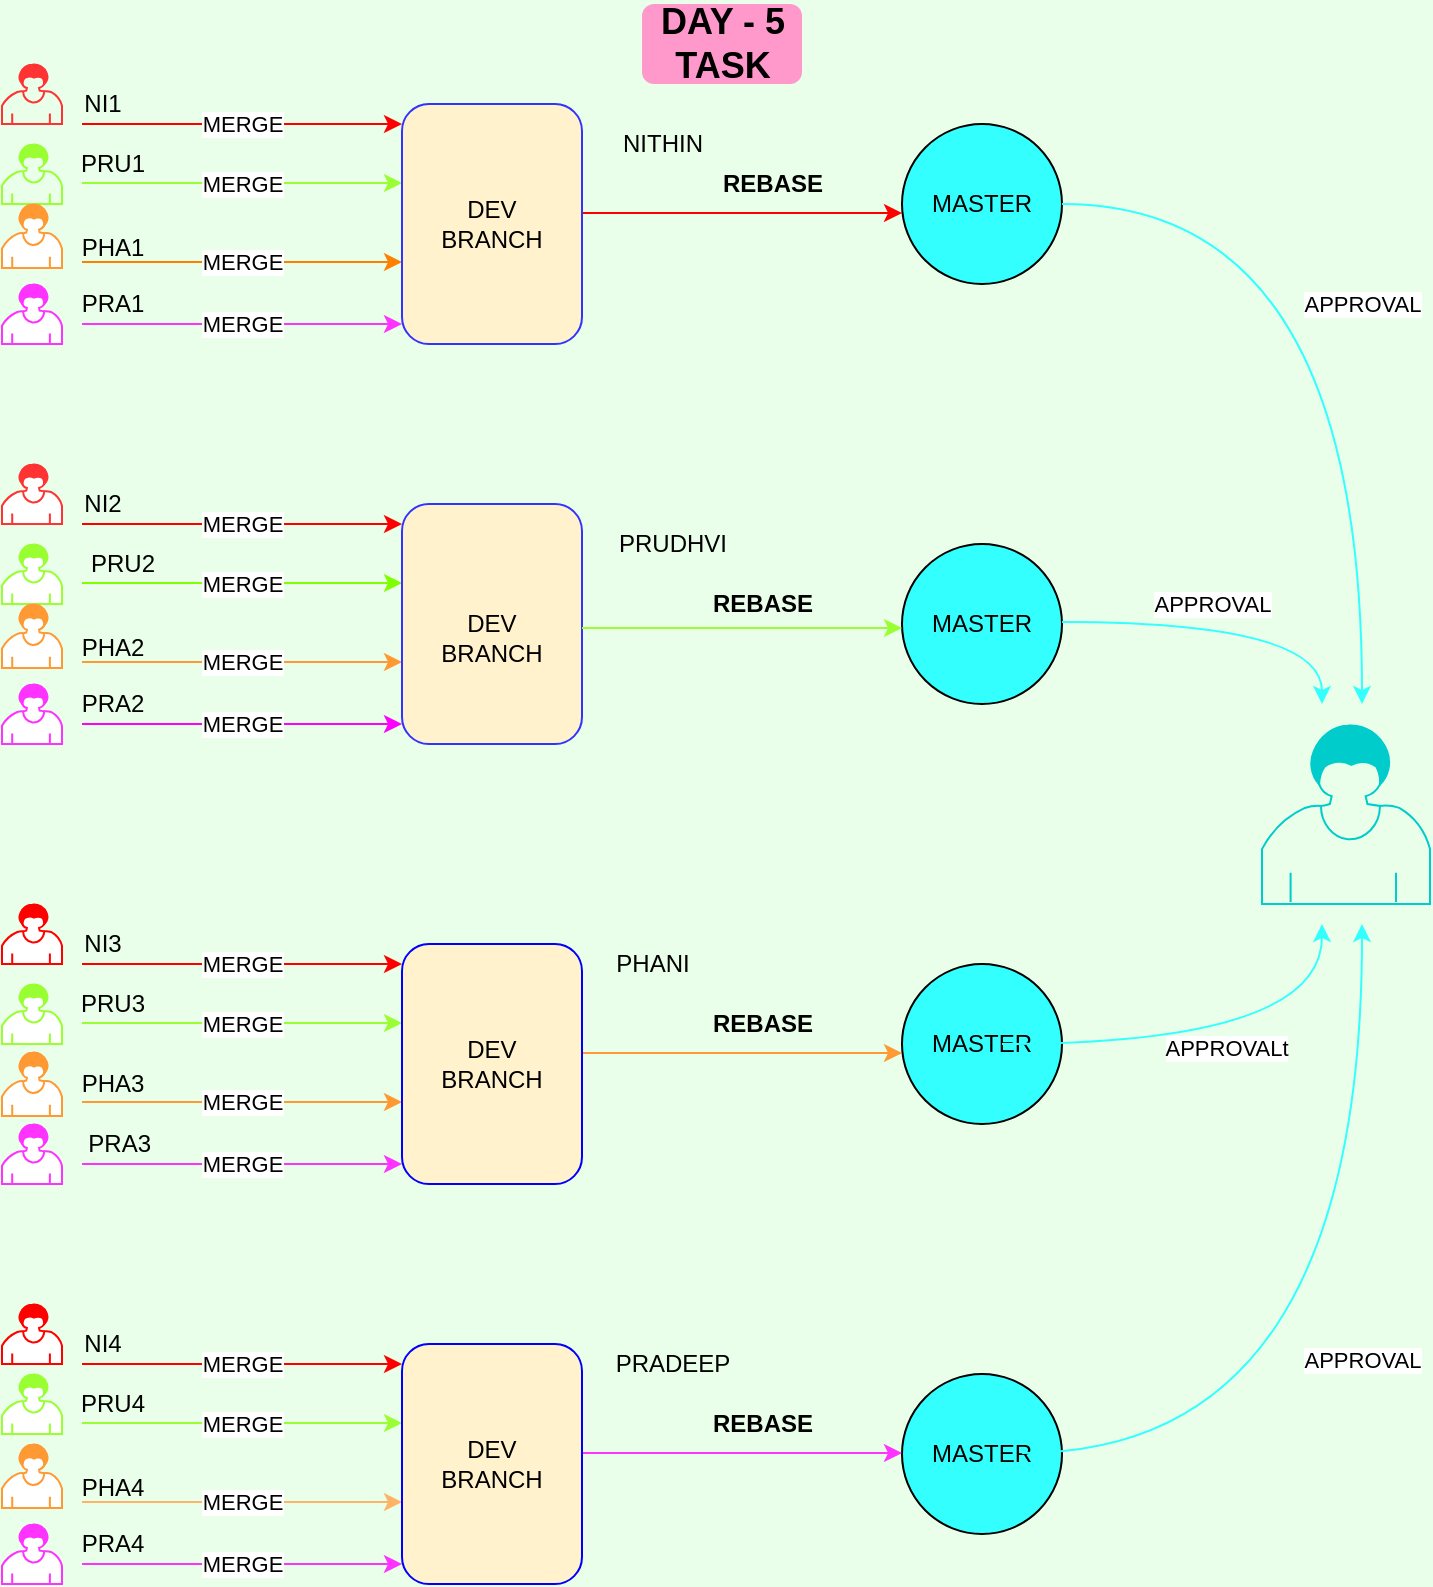 <mxfile version="13.5.9" type="github"><diagram id="SILQS5cpwL-gOkpqMnia" name="Page-1"><mxGraphModel dx="899" dy="507" grid="1" gridSize="10" guides="1" tooltips="1" connect="1" arrows="1" fold="1" page="1" pageScale="1" pageWidth="850" pageHeight="1100" background="#EAFFE9" math="0" shadow="0"><root><mxCell id="0"/><mxCell id="1" parent="0"/><mxCell id="uxvvWDA-mob3zgOnEfUk-91" value="NITHIN" style="text;html=1;align=center;verticalAlign=middle;resizable=0;points=[];autosize=1;rounded=1;" parent="1" vertex="1"><mxGeometry x="340" y="80" width="60" height="20" as="geometry"/></mxCell><mxCell id="MNNcsnG5wM3FdooscqUP-12" value="" style="shape=mxgraph.bpmn.user_task;html=1;outlineConnect=0;fillColor=none;strokeColor=#FF3333;rounded=1;" parent="1" vertex="1"><mxGeometry x="40" y="50" width="30" height="30" as="geometry"/></mxCell><mxCell id="MNNcsnG5wM3FdooscqUP-14" value="" style="shape=mxgraph.bpmn.user_task;html=1;outlineConnect=0;fillColor=none;strokeColor=#99FF33;rounded=1;" parent="1" vertex="1"><mxGeometry x="40" y="90" width="30" height="30" as="geometry"/></mxCell><mxCell id="MNNcsnG5wM3FdooscqUP-17" value="" style="shape=mxgraph.bpmn.user_task;html=1;outlineConnect=0;strokeColor=#FF9933;rounded=1;" parent="1" vertex="1"><mxGeometry x="40" y="120" width="30" height="32" as="geometry"/></mxCell><mxCell id="uxvvWDA-mob3zgOnEfUk-1" value="" style="shape=mxgraph.bpmn.user_task;html=1;outlineConnect=0;strokeColor=#FF33FF;rounded=1;" parent="1" vertex="1"><mxGeometry x="40" y="160" width="30" height="30" as="geometry"/></mxCell><mxCell id="uxvvWDA-mob3zgOnEfUk-3" value="MASTER" style="ellipse;whiteSpace=wrap;html=1;aspect=fixed;fillColor=#33FFFF;rounded=1;" parent="1" vertex="1"><mxGeometry x="490" y="80" width="80" height="80" as="geometry"/></mxCell><mxCell id="uxvvWDA-mob3zgOnEfUk-7" value="" style="endArrow=classic;html=1;strokeColor=#FF0000;curved=1;" parent="1" edge="1"><mxGeometry relative="1" as="geometry"><mxPoint x="330" y="124.5" as="sourcePoint"/><mxPoint x="490" y="124.5" as="targetPoint"/></mxGeometry></mxCell><mxCell id="uxvvWDA-mob3zgOnEfUk-11" value="" style="endArrow=classic;html=1;strokeColor=#FF0000;curved=1;" parent="1" edge="1"><mxGeometry relative="1" as="geometry"><mxPoint x="80" y="80" as="sourcePoint"/><mxPoint x="240" y="80" as="targetPoint"/></mxGeometry></mxCell><mxCell id="uxvvWDA-mob3zgOnEfUk-12" value="MERGE" style="edgeLabel;resizable=0;html=1;align=center;verticalAlign=middle;rounded=1;" parent="uxvvWDA-mob3zgOnEfUk-11" connectable="0" vertex="1"><mxGeometry relative="1" as="geometry"/></mxCell><mxCell id="uxvvWDA-mob3zgOnEfUk-14" value="" style="endArrow=classic;html=1;strokeColor=#99FF33;curved=1;" parent="1" edge="1"><mxGeometry relative="1" as="geometry"><mxPoint x="80" y="109.5" as="sourcePoint"/><mxPoint x="240" y="109.5" as="targetPoint"/></mxGeometry></mxCell><mxCell id="uxvvWDA-mob3zgOnEfUk-15" value="MERGE" style="edgeLabel;resizable=0;html=1;align=center;verticalAlign=middle;rounded=1;" parent="uxvvWDA-mob3zgOnEfUk-14" connectable="0" vertex="1"><mxGeometry relative="1" as="geometry"/></mxCell><mxCell id="uxvvWDA-mob3zgOnEfUk-17" value="" style="endArrow=classic;html=1;strokeColor=#FF8000;curved=1;" parent="1" edge="1"><mxGeometry relative="1" as="geometry"><mxPoint x="80" y="149" as="sourcePoint"/><mxPoint x="240" y="149" as="targetPoint"/></mxGeometry></mxCell><mxCell id="uxvvWDA-mob3zgOnEfUk-18" value="MERGE" style="edgeLabel;resizable=0;html=1;align=center;verticalAlign=middle;rounded=1;" parent="uxvvWDA-mob3zgOnEfUk-17" connectable="0" vertex="1"><mxGeometry relative="1" as="geometry"/></mxCell><mxCell id="uxvvWDA-mob3zgOnEfUk-20" value="" style="endArrow=classic;html=1;strokeColor=#FF33FF;curved=1;" parent="1" edge="1"><mxGeometry relative="1" as="geometry"><mxPoint x="80" y="180" as="sourcePoint"/><mxPoint x="240" y="180" as="targetPoint"/></mxGeometry></mxCell><mxCell id="uxvvWDA-mob3zgOnEfUk-21" value="MERGE" style="edgeLabel;resizable=0;html=1;align=center;verticalAlign=middle;rounded=1;" parent="uxvvWDA-mob3zgOnEfUk-20" connectable="0" vertex="1"><mxGeometry relative="1" as="geometry"/></mxCell><mxCell id="uxvvWDA-mob3zgOnEfUk-23" value="DEV&lt;br&gt;BRANCH" style="whiteSpace=wrap;html=1;strokeColor=#3333FF;fillColor=#FFF2CC;rounded=1;" parent="1" vertex="1"><mxGeometry x="240" y="70" width="90" height="120" as="geometry"/></mxCell><mxCell id="uxvvWDA-mob3zgOnEfUk-24" value="PHA1" style="text;html=1;align=center;verticalAlign=middle;resizable=0;points=[];autosize=1;rounded=1;" parent="1" vertex="1"><mxGeometry x="70" y="132" width="50" height="20" as="geometry"/></mxCell><mxCell id="uxvvWDA-mob3zgOnEfUk-26" value="PRA1" style="text;html=1;align=center;verticalAlign=middle;resizable=0;points=[];autosize=1;rounded=1;" parent="1" vertex="1"><mxGeometry x="70" y="160" width="50" height="20" as="geometry"/></mxCell><mxCell id="uxvvWDA-mob3zgOnEfUk-27" value="NI1" style="text;html=1;align=center;verticalAlign=middle;resizable=0;points=[];autosize=1;rounded=1;" parent="1" vertex="1"><mxGeometry x="75" y="60" width="30" height="20" as="geometry"/></mxCell><mxCell id="uxvvWDA-mob3zgOnEfUk-28" value="" style="shape=mxgraph.bpmn.user_task;html=1;outlineConnect=0;strokeColor=#FF3333;rounded=1;" parent="1" vertex="1"><mxGeometry x="40" y="250" width="30" height="30" as="geometry"/></mxCell><mxCell id="uxvvWDA-mob3zgOnEfUk-29" value="" style="shape=mxgraph.bpmn.user_task;html=1;outlineConnect=0;strokeColor=#99FF33;rounded=1;" parent="1" vertex="1"><mxGeometry x="40" y="290" width="30" height="30" as="geometry"/></mxCell><mxCell id="uxvvWDA-mob3zgOnEfUk-30" value="" style="shape=mxgraph.bpmn.user_task;html=1;outlineConnect=0;strokeColor=#FF9933;rounded=1;" parent="1" vertex="1"><mxGeometry x="40" y="320" width="30" height="32" as="geometry"/></mxCell><mxCell id="uxvvWDA-mob3zgOnEfUk-31" value="" style="shape=mxgraph.bpmn.user_task;html=1;outlineConnect=0;strokeColor=#FF33FF;rounded=1;" parent="1" vertex="1"><mxGeometry x="40" y="360" width="30" height="30" as="geometry"/></mxCell><mxCell id="uxvvWDA-mob3zgOnEfUk-32" value="MASTER" style="ellipse;whiteSpace=wrap;html=1;aspect=fixed;fillColor=#33FFFF;rounded=1;" parent="1" vertex="1"><mxGeometry x="490" y="290" width="80" height="80" as="geometry"/></mxCell><mxCell id="uxvvWDA-mob3zgOnEfUk-36" value="" style="endArrow=classic;html=1;strokeColor=#FF0000;curved=1;" parent="1" edge="1"><mxGeometry relative="1" as="geometry"><mxPoint x="80" y="280" as="sourcePoint"/><mxPoint x="240" y="280" as="targetPoint"/></mxGeometry></mxCell><mxCell id="uxvvWDA-mob3zgOnEfUk-37" value="MERGE" style="edgeLabel;resizable=0;html=1;align=center;verticalAlign=middle;rounded=1;" parent="uxvvWDA-mob3zgOnEfUk-36" connectable="0" vertex="1"><mxGeometry relative="1" as="geometry"/></mxCell><mxCell id="uxvvWDA-mob3zgOnEfUk-38" value="" style="endArrow=classic;html=1;strokeColor=#80FF00;curved=1;" parent="1" edge="1"><mxGeometry relative="1" as="geometry"><mxPoint x="80" y="309.5" as="sourcePoint"/><mxPoint x="240" y="309.5" as="targetPoint"/></mxGeometry></mxCell><mxCell id="uxvvWDA-mob3zgOnEfUk-39" value="MERGE" style="edgeLabel;resizable=0;html=1;align=center;verticalAlign=middle;rounded=1;" parent="uxvvWDA-mob3zgOnEfUk-38" connectable="0" vertex="1"><mxGeometry relative="1" as="geometry"/></mxCell><mxCell id="uxvvWDA-mob3zgOnEfUk-41" value="" style="endArrow=classic;html=1;strokeColor=#FF9933;curved=1;" parent="1" edge="1"><mxGeometry relative="1" as="geometry"><mxPoint x="80" y="349" as="sourcePoint"/><mxPoint x="240" y="349" as="targetPoint"/></mxGeometry></mxCell><mxCell id="uxvvWDA-mob3zgOnEfUk-42" value="MERGE" style="edgeLabel;resizable=0;html=1;align=center;verticalAlign=middle;rounded=1;" parent="uxvvWDA-mob3zgOnEfUk-41" connectable="0" vertex="1"><mxGeometry relative="1" as="geometry"/></mxCell><mxCell id="uxvvWDA-mob3zgOnEfUk-43" value="" style="endArrow=classic;html=1;strokeColor=#FF00FF;curved=1;" parent="1" edge="1"><mxGeometry relative="1" as="geometry"><mxPoint x="80" y="380" as="sourcePoint"/><mxPoint x="240" y="380" as="targetPoint"/></mxGeometry></mxCell><mxCell id="uxvvWDA-mob3zgOnEfUk-44" value="MERGE" style="edgeLabel;resizable=0;html=1;align=center;verticalAlign=middle;rounded=1;" parent="uxvvWDA-mob3zgOnEfUk-43" connectable="0" vertex="1"><mxGeometry relative="1" as="geometry"/></mxCell><mxCell id="uxvvWDA-mob3zgOnEfUk-45" value="&lt;br&gt;DEV&lt;br&gt;BRANCH" style="whiteSpace=wrap;html=1;strokeColor=#3333FF;fillColor=#FFF2CC;rounded=1;" parent="1" vertex="1"><mxGeometry x="240" y="270" width="90" height="120" as="geometry"/></mxCell><mxCell id="uxvvWDA-mob3zgOnEfUk-46" value="PHA2" style="text;html=1;align=center;verticalAlign=middle;resizable=0;points=[];autosize=1;rounded=1;" parent="1" vertex="1"><mxGeometry x="70" y="332" width="50" height="20" as="geometry"/></mxCell><mxCell id="uxvvWDA-mob3zgOnEfUk-47" value="PRA2" style="text;html=1;align=center;verticalAlign=middle;resizable=0;points=[];autosize=1;rounded=1;" parent="1" vertex="1"><mxGeometry x="70" y="360" width="50" height="20" as="geometry"/></mxCell><mxCell id="uxvvWDA-mob3zgOnEfUk-48" value="NI2" style="text;html=1;align=center;verticalAlign=middle;resizable=0;points=[];autosize=1;rounded=1;" parent="1" vertex="1"><mxGeometry x="75" y="260" width="30" height="20" as="geometry"/></mxCell><mxCell id="uxvvWDA-mob3zgOnEfUk-49" value="" style="shape=mxgraph.bpmn.user_task;html=1;outlineConnect=0;strokeColor=#FF0000;rounded=1;" parent="1" vertex="1"><mxGeometry x="40" y="470" width="30" height="30" as="geometry"/></mxCell><mxCell id="uxvvWDA-mob3zgOnEfUk-50" value="" style="shape=mxgraph.bpmn.user_task;html=1;outlineConnect=0;strokeColor=#99FF33;rounded=1;" parent="1" vertex="1"><mxGeometry x="40" y="510" width="30" height="30" as="geometry"/></mxCell><mxCell id="uxvvWDA-mob3zgOnEfUk-51" value="" style="shape=mxgraph.bpmn.user_task;html=1;outlineConnect=0;strokeColor=#FF9933;rounded=1;" parent="1" vertex="1"><mxGeometry x="40" y="544" width="30" height="32" as="geometry"/></mxCell><mxCell id="uxvvWDA-mob3zgOnEfUk-52" value="" style="shape=mxgraph.bpmn.user_task;html=1;outlineConnect=0;strokeColor=#FF33FF;rounded=1;" parent="1" vertex="1"><mxGeometry x="40" y="580" width="30" height="30" as="geometry"/></mxCell><mxCell id="uxvvWDA-mob3zgOnEfUk-53" value="MASTER" style="ellipse;whiteSpace=wrap;html=1;aspect=fixed;fillColor=#33FFFF;rounded=1;" parent="1" vertex="1"><mxGeometry x="490" y="500" width="80" height="80" as="geometry"/></mxCell><mxCell id="uxvvWDA-mob3zgOnEfUk-54" value="" style="endArrow=classic;html=1;strokeColor=#FF9933;curved=1;" parent="1" edge="1"><mxGeometry relative="1" as="geometry"><mxPoint x="330" y="544.5" as="sourcePoint"/><mxPoint x="490" y="544.5" as="targetPoint"/></mxGeometry></mxCell><mxCell id="uxvvWDA-mob3zgOnEfUk-57" value="" style="endArrow=classic;html=1;strokeColor=#FF0000;curved=1;" parent="1" edge="1"><mxGeometry relative="1" as="geometry"><mxPoint x="80" y="500" as="sourcePoint"/><mxPoint x="240" y="500" as="targetPoint"/></mxGeometry></mxCell><mxCell id="uxvvWDA-mob3zgOnEfUk-58" value="MERGE" style="edgeLabel;resizable=0;html=1;align=center;verticalAlign=middle;rounded=1;" parent="uxvvWDA-mob3zgOnEfUk-57" connectable="0" vertex="1"><mxGeometry relative="1" as="geometry"/></mxCell><mxCell id="uxvvWDA-mob3zgOnEfUk-59" value="" style="endArrow=classic;html=1;strokeColor=#99FF33;curved=1;" parent="1" edge="1"><mxGeometry relative="1" as="geometry"><mxPoint x="80" y="529.5" as="sourcePoint"/><mxPoint x="240" y="529.5" as="targetPoint"/></mxGeometry></mxCell><mxCell id="uxvvWDA-mob3zgOnEfUk-60" value="MERGE" style="edgeLabel;resizable=0;html=1;align=center;verticalAlign=middle;rounded=1;" parent="uxvvWDA-mob3zgOnEfUk-59" connectable="0" vertex="1"><mxGeometry relative="1" as="geometry"/></mxCell><mxCell id="uxvvWDA-mob3zgOnEfUk-62" value="" style="endArrow=classic;html=1;strokeColor=#FF9933;curved=1;" parent="1" edge="1"><mxGeometry relative="1" as="geometry"><mxPoint x="80" y="569" as="sourcePoint"/><mxPoint x="240" y="569" as="targetPoint"/></mxGeometry></mxCell><mxCell id="uxvvWDA-mob3zgOnEfUk-63" value="MERGE" style="edgeLabel;resizable=0;html=1;align=center;verticalAlign=middle;rounded=1;" parent="uxvvWDA-mob3zgOnEfUk-62" connectable="0" vertex="1"><mxGeometry relative="1" as="geometry"/></mxCell><mxCell id="uxvvWDA-mob3zgOnEfUk-64" value="" style="endArrow=classic;html=1;strokeColor=#FF33FF;curved=1;" parent="1" edge="1"><mxGeometry relative="1" as="geometry"><mxPoint x="80" y="600" as="sourcePoint"/><mxPoint x="240" y="600" as="targetPoint"/></mxGeometry></mxCell><mxCell id="uxvvWDA-mob3zgOnEfUk-65" value="MERGE" style="edgeLabel;resizable=0;html=1;align=center;verticalAlign=middle;rounded=1;" parent="uxvvWDA-mob3zgOnEfUk-64" connectable="0" vertex="1"><mxGeometry relative="1" as="geometry"/></mxCell><mxCell id="uxvvWDA-mob3zgOnEfUk-66" value="DEV&lt;br&gt;BRANCH" style="whiteSpace=wrap;html=1;strokeColor=#0000FF;fillColor=#FFF2CC;rounded=1;" parent="1" vertex="1"><mxGeometry x="240" y="490" width="90" height="120" as="geometry"/></mxCell><mxCell id="uxvvWDA-mob3zgOnEfUk-67" value="PHA3" style="text;html=1;align=center;verticalAlign=middle;resizable=0;points=[];autosize=1;rounded=1;" parent="1" vertex="1"><mxGeometry x="70" y="550" width="50" height="20" as="geometry"/></mxCell><mxCell id="uxvvWDA-mob3zgOnEfUk-68" value="&amp;nbsp; &amp;nbsp; &amp;nbsp;PRA3" style="text;html=1;align=center;verticalAlign=middle;resizable=0;points=[];autosize=1;rounded=1;" parent="1" vertex="1"><mxGeometry x="60" y="580" width="60" height="20" as="geometry"/></mxCell><mxCell id="uxvvWDA-mob3zgOnEfUk-69" value="NI3" style="text;html=1;align=center;verticalAlign=middle;resizable=0;points=[];autosize=1;rounded=1;" parent="1" vertex="1"><mxGeometry x="75" y="480" width="30" height="20" as="geometry"/></mxCell><mxCell id="uxvvWDA-mob3zgOnEfUk-70" value="" style="shape=mxgraph.bpmn.user_task;html=1;outlineConnect=0;strokeColor=#FF0000;rounded=1;" parent="1" vertex="1"><mxGeometry x="40" y="670" width="30" height="30" as="geometry"/></mxCell><mxCell id="uxvvWDA-mob3zgOnEfUk-71" value="" style="shape=mxgraph.bpmn.user_task;html=1;outlineConnect=0;strokeColor=#99FF33;rounded=1;" parent="1" vertex="1"><mxGeometry x="40" y="705" width="30" height="30" as="geometry"/></mxCell><mxCell id="uxvvWDA-mob3zgOnEfUk-72" value="" style="shape=mxgraph.bpmn.user_task;html=1;outlineConnect=0;strokeColor=#FF9933;rounded=1;" parent="1" vertex="1"><mxGeometry x="40" y="740" width="30" height="32" as="geometry"/></mxCell><mxCell id="uxvvWDA-mob3zgOnEfUk-73" value="" style="shape=mxgraph.bpmn.user_task;html=1;outlineConnect=0;strokeColor=#FF33FF;rounded=1;" parent="1" vertex="1"><mxGeometry x="40" y="780" width="30" height="30" as="geometry"/></mxCell><mxCell id="uxvvWDA-mob3zgOnEfUk-74" value="MASTER" style="ellipse;whiteSpace=wrap;html=1;aspect=fixed;fillColor=#33FFFF;rounded=1;" parent="1" vertex="1"><mxGeometry x="490" y="705" width="80" height="80" as="geometry"/></mxCell><mxCell id="uxvvWDA-mob3zgOnEfUk-75" value="" style="endArrow=classic;html=1;strokeColor=#FF33FF;curved=1;" parent="1" edge="1"><mxGeometry relative="1" as="geometry"><mxPoint x="330" y="744.5" as="sourcePoint"/><mxPoint x="490" y="744.5" as="targetPoint"/></mxGeometry></mxCell><mxCell id="uxvvWDA-mob3zgOnEfUk-78" value="" style="endArrow=classic;html=1;strokeColor=#FF0000;curved=1;" parent="1" edge="1"><mxGeometry relative="1" as="geometry"><mxPoint x="80" y="700" as="sourcePoint"/><mxPoint x="240" y="700" as="targetPoint"/></mxGeometry></mxCell><mxCell id="uxvvWDA-mob3zgOnEfUk-79" value="MERGE" style="edgeLabel;resizable=0;html=1;align=center;verticalAlign=middle;rounded=1;" parent="uxvvWDA-mob3zgOnEfUk-78" connectable="0" vertex="1"><mxGeometry relative="1" as="geometry"/></mxCell><mxCell id="uxvvWDA-mob3zgOnEfUk-80" value="" style="endArrow=classic;html=1;strokeColor=#99FF33;curved=1;" parent="1" edge="1"><mxGeometry relative="1" as="geometry"><mxPoint x="80" y="729.5" as="sourcePoint"/><mxPoint x="240" y="729.5" as="targetPoint"/></mxGeometry></mxCell><mxCell id="uxvvWDA-mob3zgOnEfUk-81" value="MERGE" style="edgeLabel;resizable=0;html=1;align=center;verticalAlign=middle;rounded=1;" parent="uxvvWDA-mob3zgOnEfUk-80" connectable="0" vertex="1"><mxGeometry relative="1" as="geometry"/></mxCell><mxCell id="uxvvWDA-mob3zgOnEfUk-83" value="" style="endArrow=classic;html=1;strokeColor=#FFB366;curved=1;" parent="1" edge="1"><mxGeometry relative="1" as="geometry"><mxPoint x="80" y="769" as="sourcePoint"/><mxPoint x="240" y="769" as="targetPoint"/></mxGeometry></mxCell><mxCell id="uxvvWDA-mob3zgOnEfUk-84" value="MERGE" style="edgeLabel;resizable=0;html=1;align=center;verticalAlign=middle;rounded=1;" parent="uxvvWDA-mob3zgOnEfUk-83" connectable="0" vertex="1"><mxGeometry relative="1" as="geometry"/></mxCell><mxCell id="uxvvWDA-mob3zgOnEfUk-85" value="" style="endArrow=classic;html=1;strokeColor=#FF33FF;curved=1;" parent="1" edge="1"><mxGeometry relative="1" as="geometry"><mxPoint x="80" y="800" as="sourcePoint"/><mxPoint x="240" y="800" as="targetPoint"/></mxGeometry></mxCell><mxCell id="uxvvWDA-mob3zgOnEfUk-86" value="MERGE" style="edgeLabel;resizable=0;html=1;align=center;verticalAlign=middle;rounded=1;" parent="uxvvWDA-mob3zgOnEfUk-85" connectable="0" vertex="1"><mxGeometry relative="1" as="geometry"/></mxCell><mxCell id="uxvvWDA-mob3zgOnEfUk-87" value="DEV&lt;br&gt;BRANCH" style="whiteSpace=wrap;html=1;strokeColor=#0000FF;fillColor=#FFF2CC;rounded=1;" parent="1" vertex="1"><mxGeometry x="240" y="690" width="90" height="120" as="geometry"/></mxCell><mxCell id="uxvvWDA-mob3zgOnEfUk-88" value="PHA4" style="text;html=1;align=center;verticalAlign=middle;resizable=0;points=[];autosize=1;rounded=1;" parent="1" vertex="1"><mxGeometry x="70" y="752" width="50" height="20" as="geometry"/></mxCell><mxCell id="uxvvWDA-mob3zgOnEfUk-89" value="PRA4" style="text;html=1;align=center;verticalAlign=middle;resizable=0;points=[];autosize=1;rounded=1;" parent="1" vertex="1"><mxGeometry x="70" y="780" width="50" height="20" as="geometry"/></mxCell><mxCell id="uxvvWDA-mob3zgOnEfUk-90" value="NI4" style="text;html=1;align=center;verticalAlign=middle;resizable=0;points=[];autosize=1;rounded=1;" parent="1" vertex="1"><mxGeometry x="75" y="680" width="30" height="20" as="geometry"/></mxCell><mxCell id="uxvvWDA-mob3zgOnEfUk-92" value="&lt;b&gt;REBASE&lt;/b&gt;" style="text;html=1;align=center;verticalAlign=middle;resizable=0;points=[];autosize=1;rounded=1;" parent="1" vertex="1"><mxGeometry x="390" y="100" width="70" height="20" as="geometry"/></mxCell><mxCell id="uxvvWDA-mob3zgOnEfUk-95" value="" style="endArrow=classic;html=1;strokeColor=#99FF33;curved=1;" parent="1" edge="1"><mxGeometry relative="1" as="geometry"><mxPoint x="330" y="332" as="sourcePoint"/><mxPoint x="490" y="332" as="targetPoint"/></mxGeometry></mxCell><mxCell id="uxvvWDA-mob3zgOnEfUk-97" value="" style="edgeLabel;resizable=0;html=1;align=left;verticalAlign=bottom;strokeColor=#FF3333;rounded=1;" parent="uxvvWDA-mob3zgOnEfUk-95" connectable="0" vertex="1"><mxGeometry x="-1" relative="1" as="geometry"><mxPoint x="10" y="-32" as="offset"/></mxGeometry></mxCell><mxCell id="uxvvWDA-mob3zgOnEfUk-98" value="&lt;b&gt;REBASE&lt;/b&gt;" style="text;html=1;align=center;verticalAlign=middle;resizable=0;points=[];autosize=1;rounded=1;" parent="1" vertex="1"><mxGeometry x="385" y="310" width="70" height="20" as="geometry"/></mxCell><mxCell id="uxvvWDA-mob3zgOnEfUk-99" value="&lt;b&gt;REBASE&lt;/b&gt;" style="text;html=1;align=center;verticalAlign=middle;resizable=0;points=[];autosize=1;rounded=1;" parent="1" vertex="1"><mxGeometry x="385" y="520" width="70" height="20" as="geometry"/></mxCell><mxCell id="uxvvWDA-mob3zgOnEfUk-103" value="&lt;font style=&quot;font-size: 18px&quot;&gt;&lt;b&gt;DAY - 5 &lt;br&gt;TASK&lt;/b&gt;&lt;/font&gt;" style="text;html=1;align=center;verticalAlign=middle;resizable=0;points=[];autosize=1;rounded=1;fillColor=#FF99CC;" parent="1" vertex="1"><mxGeometry x="360" y="20" width="80" height="40" as="geometry"/></mxCell><mxCell id="uxvvWDA-mob3zgOnEfUk-104" value="" style="shape=mxgraph.bpmn.user_task;html=1;outlineConnect=0;strokeColor=#00CCCC;fillColor=none;rounded=1;" parent="1" vertex="1"><mxGeometry x="670" y="380" width="84" height="90" as="geometry"/></mxCell><mxCell id="uxvvWDA-mob3zgOnEfUk-113" value="" style="endArrow=classic;html=1;strokeColor=#33FFFF;curved=1;" parent="1" edge="1"><mxGeometry relative="1" as="geometry"><mxPoint x="550" y="744.5" as="sourcePoint"/><mxPoint x="720" y="480" as="targetPoint"/><Array as="points"><mxPoint x="720" y="745"/></Array></mxGeometry></mxCell><mxCell id="uxvvWDA-mob3zgOnEfUk-114" value="APPROVAL" style="edgeLabel;resizable=0;html=1;align=center;verticalAlign=middle;rounded=1;" parent="uxvvWDA-mob3zgOnEfUk-113" connectable="0" vertex="1"><mxGeometry relative="1" as="geometry"/></mxCell><mxCell id="uxvvWDA-mob3zgOnEfUk-115" value="" style="endArrow=classic;html=1;strokeColor=#33FFFF;curved=1;" parent="1" edge="1"><mxGeometry relative="1" as="geometry"><mxPoint x="540" y="540" as="sourcePoint"/><mxPoint x="700" y="480" as="targetPoint"/><Array as="points"><mxPoint x="700" y="540"/></Array></mxGeometry></mxCell><mxCell id="uxvvWDA-mob3zgOnEfUk-122" value="APPROVALt" style="edgeLabel;html=1;align=center;verticalAlign=middle;resizable=0;points=[];rounded=1;strokeColor=#33FFFF;" parent="uxvvWDA-mob3zgOnEfUk-115" vertex="1" connectable="0"><mxGeometry x="0.014" y="-2" relative="1" as="geometry"><mxPoint as="offset"/></mxGeometry></mxCell><mxCell id="uxvvWDA-mob3zgOnEfUk-117" value="A" style="endArrow=classic;html=1;strokeColor=#33FFFF;curved=1;" parent="1" edge="1"><mxGeometry x="-0.181" y="9" relative="1" as="geometry"><mxPoint x="570" y="329" as="sourcePoint"/><mxPoint x="700" y="370" as="targetPoint"/><Array as="points"><mxPoint x="700" y="329"/></Array><mxPoint as="offset"/></mxGeometry></mxCell><mxCell id="uxvvWDA-mob3zgOnEfUk-121" value="APPROVAL" style="edgeLabel;html=1;align=center;verticalAlign=middle;resizable=0;points=[];rounded=1;" parent="uxvvWDA-mob3zgOnEfUk-117" vertex="1" connectable="0"><mxGeometry x="-0.128" relative="1" as="geometry"><mxPoint y="-9" as="offset"/></mxGeometry></mxCell><mxCell id="uxvvWDA-mob3zgOnEfUk-119" value="" style="endArrow=classic;html=1;strokeColor=#33FFFF;curved=1;" parent="1" edge="1"><mxGeometry relative="1" as="geometry"><mxPoint x="570" y="120" as="sourcePoint"/><mxPoint x="720" y="370" as="targetPoint"/><Array as="points"><mxPoint x="720" y="120"/></Array></mxGeometry></mxCell><mxCell id="uxvvWDA-mob3zgOnEfUk-120" value="APPROVAL" style="edgeLabel;resizable=0;html=1;align=center;verticalAlign=middle;rounded=1;" parent="uxvvWDA-mob3zgOnEfUk-119" connectable="0" vertex="1"><mxGeometry relative="1" as="geometry"/></mxCell><mxCell id="Q0m-Zf3fERRG0i84_eIv-1" value="PRU1" style="text;html=1;align=center;verticalAlign=middle;resizable=0;points=[];autosize=1;" parent="1" vertex="1"><mxGeometry x="70" y="90" width="50" height="20" as="geometry"/></mxCell><mxCell id="Q0m-Zf3fERRG0i84_eIv-2" value="PRU2" style="text;html=1;align=center;verticalAlign=middle;resizable=0;points=[];autosize=1;" parent="1" vertex="1"><mxGeometry x="75" y="290" width="50" height="20" as="geometry"/></mxCell><mxCell id="Q0m-Zf3fERRG0i84_eIv-5" value="PRUDHVI" style="text;html=1;align=center;verticalAlign=middle;resizable=0;points=[];autosize=1;" parent="1" vertex="1"><mxGeometry x="340" y="280" width="70" height="20" as="geometry"/></mxCell><mxCell id="Q0m-Zf3fERRG0i84_eIv-6" value="PHANI" style="text;html=1;align=center;verticalAlign=middle;resizable=0;points=[];autosize=1;" parent="1" vertex="1"><mxGeometry x="340" y="490" width="50" height="20" as="geometry"/></mxCell><mxCell id="Q0m-Zf3fERRG0i84_eIv-7" value="PRADEEP" style="text;html=1;align=center;verticalAlign=middle;resizable=0;points=[];autosize=1;" parent="1" vertex="1"><mxGeometry x="340" y="690" width="70" height="20" as="geometry"/></mxCell><mxCell id="Q0m-Zf3fERRG0i84_eIv-8" value="PRU4" style="text;html=1;align=center;verticalAlign=middle;resizable=0;points=[];autosize=1;" parent="1" vertex="1"><mxGeometry x="70" y="710" width="50" height="20" as="geometry"/></mxCell><mxCell id="Q0m-Zf3fERRG0i84_eIv-9" value="PRU3" style="text;html=1;align=center;verticalAlign=middle;resizable=0;points=[];autosize=1;" parent="1" vertex="1"><mxGeometry x="70" y="510" width="50" height="20" as="geometry"/></mxCell><mxCell id="Q0m-Zf3fERRG0i84_eIv-10" value="&lt;b&gt;REBASE&lt;/b&gt;" style="text;html=1;align=center;verticalAlign=middle;resizable=0;points=[];autosize=1;" parent="1" vertex="1"><mxGeometry x="385" y="720" width="70" height="20" as="geometry"/></mxCell></root></mxGraphModel></diagram></mxfile>